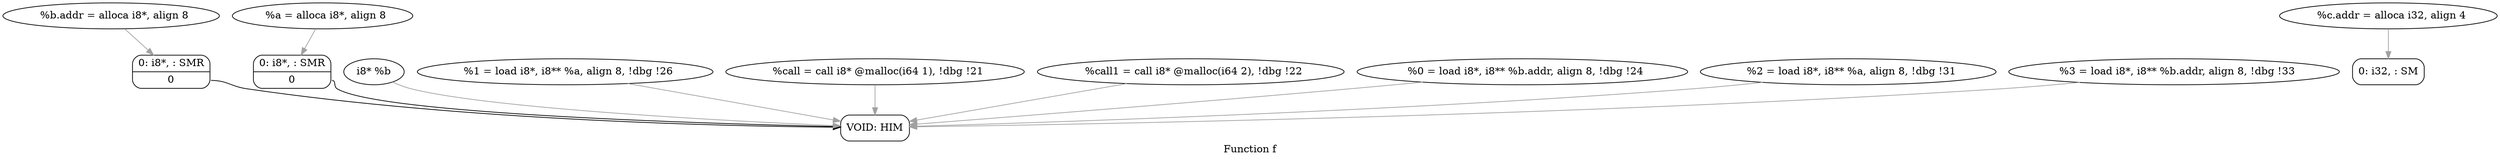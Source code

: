 digraph "Function f" {
	label="Function f";

	Node0x7fe938407d50 [shape=record,shape=Mrecord,label="{VOID: HIM\n}"];
	Node0x7fe938407ef0 [shape=record,shape=Mrecord,label="{0: i8*,  : SMR\n|{<s0>0}}"];
	Node0x7fe938407ef0:s0 -> Node0x7fe938407d50;
	Node0x7fe938408000 [shape=record,shape=Mrecord,label="{0: i32,  : SM\n}"];
	Node0x7fe938408100 [shape=record,shape=Mrecord,label="{0: i8*,  : SMR\n|{<s0>0}}"];
	Node0x7fe938408100:s0 -> Node0x7fe938407d50;
	Node0x7fe938603330[  label ="i8* %b"];
	Node0x7fe938603330 -> Node0x7fe938407d50[arrowtail=tee,color=gray63];
	Node0x7fe9386033e8[  label ="  %1 = load i8*, i8** %a, align 8, !dbg !26"];
	Node0x7fe9386033e8 -> Node0x7fe938407d50[arrowtail=tee,color=gray63];
	Node0x7fe938603978[  label ="  %b.addr = alloca i8*, align 8"];
	Node0x7fe938603978 -> Node0x7fe938407ef0[arrowtail=tee,color=gray63];
	Node0x7fe9386039e8[  label ="  %c.addr = alloca i32, align 4"];
	Node0x7fe9386039e8 -> Node0x7fe938408000[arrowtail=tee,color=gray63];
	Node0x7fe938603a58[  label ="  %a = alloca i8*, align 8"];
	Node0x7fe938603a58 -> Node0x7fe938408100[arrowtail=tee,color=gray63];
	Node0x7fe938604150[  label ="  %call = call i8* @malloc(i64 1), !dbg !21"];
	Node0x7fe938604150 -> Node0x7fe938407d50[arrowtail=tee,color=gray63];
	Node0x7fe938604280[  label ="  %call1 = call i8* @malloc(i64 2), !dbg !22"];
	Node0x7fe938604280 -> Node0x7fe938407d50[arrowtail=tee,color=gray63];
	Node0x7fe9386043b8[  label ="  %0 = load i8*, i8** %b.addr, align 8, !dbg !24"];
	Node0x7fe9386043b8 -> Node0x7fe938407d50[arrowtail=tee,color=gray63];
	Node0x7fe938604858[  label ="  %2 = load i8*, i8** %a, align 8, !dbg !31"];
	Node0x7fe938604858 -> Node0x7fe938407d50[arrowtail=tee,color=gray63];
	Node0x7fe938604988[  label ="  %3 = load i8*, i8** %b.addr, align 8, !dbg !33"];
	Node0x7fe938604988 -> Node0x7fe938407d50[arrowtail=tee,color=gray63];
}

